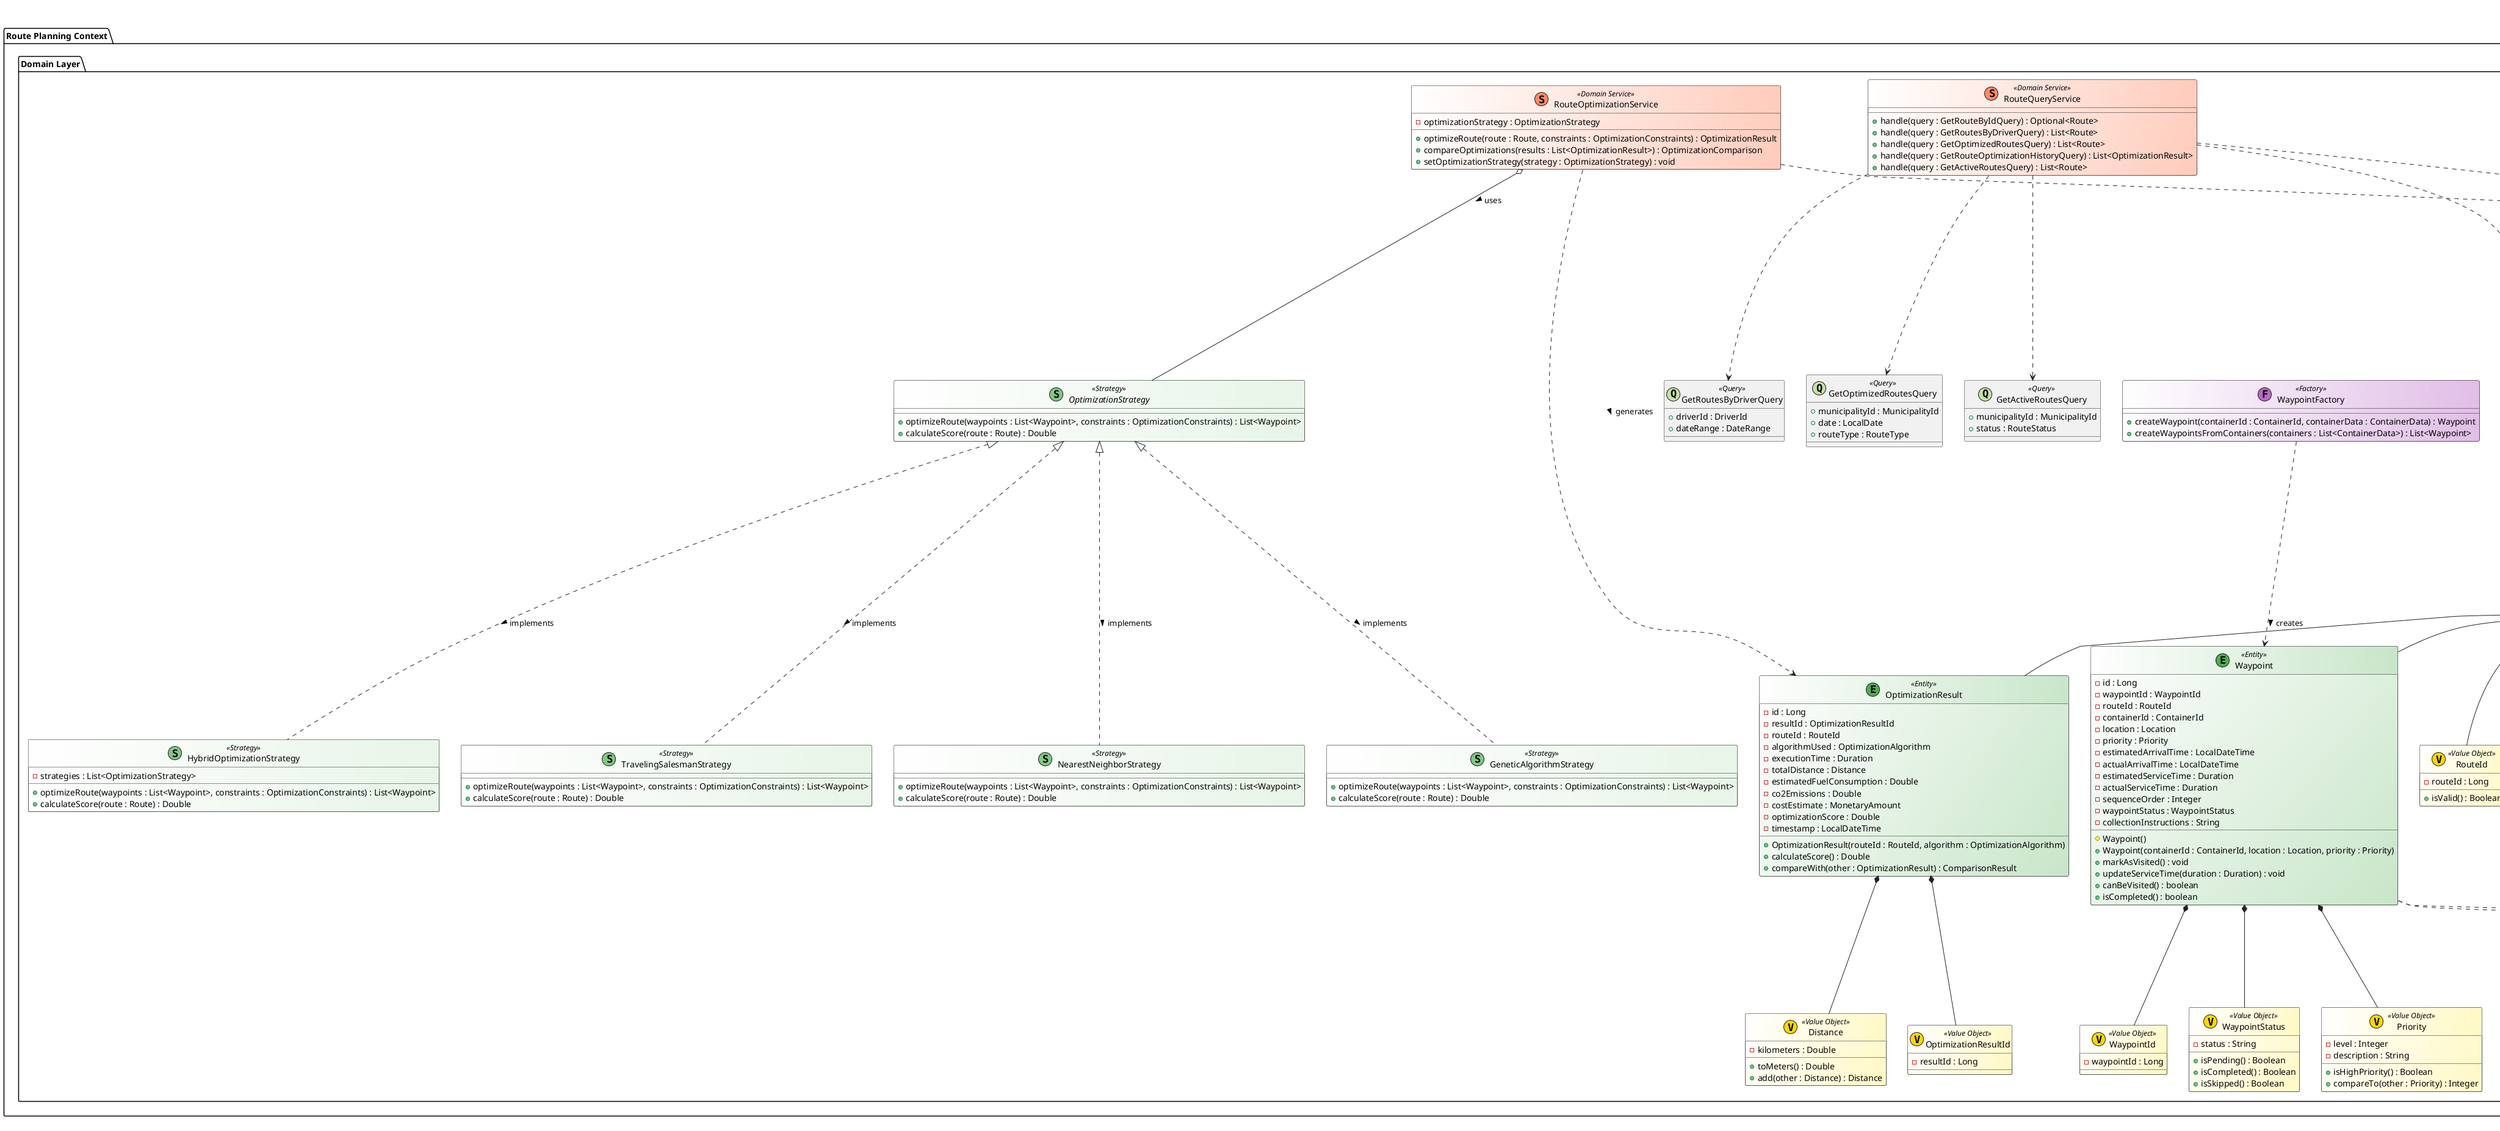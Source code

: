 @startuml Route Planning: Domain Layer Class Diagram

title Route Planning: Domain Layer Class Diagram

skinparam class {
    BackgroundColor<<Aggregate Root>> #FFFFFF/B3E5FC
    BackgroundColor<<Entity>> #FFFFFF/C8E6C9
    BackgroundColor<<Value Object>> #FFFFFF/FFF9C4
    BackgroundColor<<Domain Service>> #FFFFFF/FFCCBC
    BackgroundColor<<Factory>> #FFFFFF/E1BEE7
    BackgroundColor<<Strategy>> #FFFFFF/E8F5E8
    BackgroundColor<<State>> #FFFFFF/FFF3E0
    BorderColor #212121
    ArrowColor #212121
    FontSize 14
}

package "Route Planning Context" {
    package "Domain Layer" {
        ' ===================== AGGREGATES =====================
        class "Route" <<(A, #27D3F5) Aggregate Root>> {
            - id : Long
            - routeId : RouteId
            - name : String
            - municipalityId : MunicipalityId
            - driverId : DriverId
            - vehicleId : VehicleId
            - routeType : RouteType
            - status : RouteStatus
            - scheduledDate : LocalDateTime
            - startTime : LocalDateTime
            - endTime : LocalDateTime
            - waypoints : List<Waypoint>
            - estimatedDuration : Duration
            - actualDuration : Duration
            - totalDistance : Distance
            - optimizationMetrics : OptimizationMetrics
            - version : Long

            # Route()
            + Route(name : String, municipalityId : MunicipalityId, routeType : RouteType)
            + Route(command : CreateRouteCommand)
            + addWaypoint(waypoint : Waypoint) : void
            + removeWaypoint(waypointId : WaypointId) : void
            + startExecution() : void
            + completeExecution() : void
            + updateProgress(currentLocation : Location) : void
            + optimizeWaypoints(strategy : OptimizationStrategy) : void
            + calculateEstimatedDuration() : Duration
            + isExecutable() : boolean
            + canBeModified() : boolean
        }

        class "Waypoint" <<(E, #4CAF50) Entity>> {
            - id : Long
            - waypointId : WaypointId
            - routeId : RouteId
            - containerId : ContainerId
            - location : Location
            - priority : Priority
            - estimatedArrivalTime : LocalDateTime
            - actualArrivalTime : LocalDateTime
            - estimatedServiceTime : Duration
            - actualServiceTime : Duration
            - sequenceOrder : Integer
            - waypointStatus : WaypointStatus
            - collectionInstructions : String

            # Waypoint()
            + Waypoint(containerId : ContainerId, location : Location, priority : Priority)
            + markAsVisited() : void
            + updateServiceTime(duration : Duration) : void
            + canBeVisited() : boolean
            + isCompleted() : boolean
        }

        class "OptimizationResult" <<(E, #4CAF50) Entity>> {
            - id : Long
            - resultId : OptimizationResultId
            - routeId : RouteId
            - algorithmUsed : OptimizationAlgorithm
            - executionTime : Duration
            - totalDistance : Distance
            - estimatedFuelConsumption : Double
            - co2Emissions : Double
            - costEstimate : MonetaryAmount
            - optimizationScore : Double
            - timestamp : LocalDateTime

            + OptimizationResult(routeId : RouteId, algorithm : OptimizationAlgorithm)
            + calculateScore() : Double
            + compareWith(other : OptimizationResult) : ComparisonResult
        }

        ' ===================== COMMANDS (CQRS Write Side) =====================
        class "CreateRouteCommand" <<(C, #BA68C8) Command>> {
            + name : String
            + municipalityId : MunicipalityId
            + driverId : DriverId
            + vehicleId : VehicleId
            + routeType : RouteType
            + scheduledDate : LocalDateTime
            + containerIds : List<ContainerId>
        }

        class "OptimizeRouteCommand" <<(C, #BA68C8) Command>> {
            + routeId : RouteId
            + optimizationAlgorithm : OptimizationAlgorithm
            + includeTrafficData : Boolean
            + includeWeatherData : Boolean
            + priorityWeights : PriorityWeights
        }

        class "StartRouteExecutionCommand" <<(C, #BA68C8) Command>> {
            + routeId : RouteId
            + driverId : DriverId
            + startLocation : Location
            + startTime : LocalDateTime
        }

        class "UpdateRouteProgressCommand" <<(C, #BA68C8) Command>> {
            + routeId : RouteId
            + currentLocation : Location
            + completedWaypointId : WaypointId
            + timestamp : LocalDateTime
        }

        class "CompleteRouteCommand" <<(C, #BA68C8) Command>> {
            + routeId : RouteId
            + endLocation : Location
            + endTime : LocalDateTime
            + totalCollectedVolume : Double
        }

        ' ===================== QUERIES (CQRS Read Side) =====================
        class "GetRouteByIdQuery" <<(Q, #C5E1A5) Query>> {
            + routeId : Long
        }

        class "GetRoutesByDriverQuery" <<(Q, #C5E1A5) Query>> {
            + driverId : DriverId
            + dateRange : DateRange
        }

        class "GetOptimizedRoutesQuery" <<(Q, #C5E1A5) Query>> {
            + municipalityId : MunicipalityId
            + date : LocalDate
            + routeType : RouteType
        }

        class "GetRouteOptimizationHistoryQuery" <<(Q, #C5E1A5) Query>> {
            + routeId : RouteId
            + algorithmType : OptimizationAlgorithm
        }

        class "GetActiveRoutesQuery" <<(Q, #C5E1A5) Query>> {
            + municipalityId : MunicipalityId
            + status : RouteStatus
        }

        ' ===================== DOMAIN EVENTS =====================
        class "RouteOptimizationCompletedEvent" <<(E, #FFB74D) Domain Event>> {
            + source : Object
            + routeId : Long
            + optimizationScore : Double
            + totalDistance : Double
            + estimatedDuration : Duration
            + timestamp : LocalDateTime
        }

        class "RouteExecutionStartedEvent" <<(E, #FFB74D) Domain Event>> {
            + source : Object
            + routeId : Long
            + driverId : Long
            + startTime : LocalDateTime
            + estimatedCompletionTime : LocalDateTime
        }

        class "WaypointCompletedEvent" <<(E, #FFB74D) Domain Event>> {
            + source : Object
            + routeId : Long
            + waypointId : Long
            + containerId : Long
            + completionTime : LocalDateTime
            + serviceTime : Duration
        }

        class "RouteDeviationDetectedEvent" <<(E, #FFB74D) Domain Event>> {
            + source : Object
            + routeId : Long
            + currentLocation : Location
            + expectedLocation : Location
            + deviationDistance : Double
            + timestamp : LocalDateTime
        }

        ' ===================== VALUE OBJECTS (LOCAL) =====================
        class "RouteId" <<(V, #FFD700) Value Object>> {
            - routeId : Long
            + isValid() : Boolean
        }

        class "WaypointId" <<(V, #FFD700) Value Object>> {
            - waypointId : Long
        }

        class "OptimizationResultId" <<(V, #FFD700) Value Object>> {
            - resultId : Long
        }

        class "RouteStatus" <<(V, #FFD700) Value Object>> {
            - status : String
            - lastStatusChange : LocalDateTime
            + isExecutable() : Boolean
            + canTransitionTo(newStatus : String) : Boolean
        }

        class "WaypointStatus" <<(V, #FFD700) Value Object>> {
            - status : String
            + isPending() : Boolean
            + isCompleted() : Boolean
            + isSkipped() : Boolean
        }

        class "Priority" <<(V, #FFD700) Value Object>> {
            - level : Integer
            - description : String
            + isHighPriority() : Boolean
            + compareTo(other : Priority) : Integer
        }

        class "Distance" <<(V, #FFD700) Value Object>> {
            - kilometers : Double
            + toMeters() : Double
            + add(other : Distance) : Distance
        }

        class "OptimizationMetrics" <<(V, #FFD700) Value Object>> {
            - totalDistance : Distance
            - estimatedFuelCost : MonetaryAmount
            - co2Emissions : Double
            - timeEfficiency : Double
            + calculateOverallScore() : Double
        }

        ' ===================== FACTORIES (Creational Pattern) =====================
        class "RouteFactory" <<(F, #BA68C8) Factory>> {
            + createRoute(command : CreateRouteCommand) : Route
            + createEmergencyRoute(containers : List<ContainerId>, priority : Priority) : Route
            + createOptimizedRoute(containers : List<ContainerId>, strategy : OptimizationStrategy) : Route
        }

        class "WaypointFactory" <<(F, #BA68C8) Factory>> {
            + createWaypoint(containerId : ContainerId, containerData : ContainerData) : Waypoint
            + createWaypointsFromContainers(containers : List<ContainerData>) : List<Waypoint>
        }

        ' ===================== STRATEGIES (Behavioral Pattern) =====================
        interface "OptimizationStrategy" <<(S, #81C784) Strategy>> {
            + optimizeRoute(waypoints : List<Waypoint>, constraints : OptimizationConstraints) : List<Waypoint>
            + calculateScore(route : Route) : Double
        }

        class "TravelingSalesmanStrategy" <<(S, #81C784) Strategy>> {
            + optimizeRoute(waypoints : List<Waypoint>, constraints : OptimizationConstraints) : List<Waypoint>
            + calculateScore(route : Route) : Double
        }

        class "NearestNeighborStrategy" <<(S, #81C784) Strategy>> {
            + optimizeRoute(waypoints : List<Waypoint>, constraints : OptimizationConstraints) : List<Waypoint>
            + calculateScore(route : Route) : Double
        }

        class "GeneticAlgorithmStrategy" <<(S, #81C784) Strategy>> {
            + optimizeRoute(waypoints : List<Waypoint>, constraints : OptimizationConstraints) : List<Waypoint>
            + calculateScore(route : Route) : Double
        }

        class "HybridOptimizationStrategy" <<(S, #81C784) Strategy>> {
            - strategies : List<OptimizationStrategy>
            + optimizeRoute(waypoints : List<Waypoint>, constraints : OptimizationConstraints) : List<Waypoint>
            + calculateScore(route : Route) : Double
        }

        ' ===================== STATE PATTERN =====================
        interface "RouteState" <<(S, #FFB74D) State>> {
            + canStartExecution() : Boolean
            + canModify() : Boolean
            + canOptimize() : Boolean
            + getAvailableActions() : List<RouteAction>
        }

        class "DraftRouteState" <<(S, #FFB74D) State>> {
            + canStartExecution() : Boolean
            + canModify() : Boolean
            + canOptimize() : Boolean
        }

        class "OptimizedRouteState" <<(S, #FFB74D) State>> {
            + canStartExecution() : Boolean
            + canModify() : Boolean
            + canOptimize() : Boolean
        }

        class "ExecutingRouteState" <<(S, #FFB74D) State>> {
            + canStartExecution() : Boolean
            + canModify() : Boolean
            + canOptimize() : Boolean
        }

        class "CompletedRouteState" <<(S, #FFB74D) State>> {
            + canStartExecution() : Boolean
            + canModify() : Boolean
            + canOptimize() : Boolean
        }

        ' ===================== DOMAIN SERVICES =====================
        class "RouteCommandService" <<(S, #FF8A65) Domain Service>> {
            + handle(command : CreateRouteCommand) : Optional<Route>
            + handle(command : OptimizeRouteCommand) : Optional<OptimizationResult>
            + handle(command : StartRouteExecutionCommand) : void
            + handle(command : UpdateRouteProgressCommand) : void
            + handle(command : CompleteRouteCommand) : void
        }

        class "RouteQueryService" <<(S, #FF8A65) Domain Service>> {
            + handle(query : GetRouteByIdQuery) : Optional<Route>
            + handle(query : GetRoutesByDriverQuery) : List<Route>
            + handle(query : GetOptimizedRoutesQuery) : List<Route>
            + handle(query : GetRouteOptimizationHistoryQuery) : List<OptimizationResult>
            + handle(query : GetActiveRoutesQuery) : List<Route>
        }

        class "RouteOptimizationService" <<(S, #FF8A65) Domain Service>> {
            - optimizationStrategy : OptimizationStrategy
            + optimizeRoute(route : Route, constraints : OptimizationConstraints) : OptimizationResult
            + compareOptimizations(results : List<OptimizationResult>) : OptimizationComparison
            + setOptimizationStrategy(strategy : OptimizationStrategy) : void
        }

        class "RouteValidationService" <<(S, #FF8A65) Domain Service>> {
            + validateRoute(route : Route) : ValidationResult
            + validateWaypoint(waypoint : Waypoint) : ValidationResult
            + checkTimeConstraints(route : Route) : List<TimeConstraintViolation>
            + checkVehicleCapacity(route : Route, vehicle : Vehicle) : Boolean
        }
    }
}

package "Shared Kernel" {
    package "Domain Layer" {
        class "Location" <<(V, #FFD700) Value Object>> {
            - latitude : Double
            - longitude : Double
            - address : String
            - district : String
            + distanceTo(other : Location) : Double
            + isWithinRadius(center : Location, radius : Double) : Boolean
        }

        class "MunicipalityId" <<(V, #FFD700) Value Object>> {
            - municipalityId : Long
        }

        class "DriverId" <<(V, #FFD700) Value Object>> {
            - driverId : Long
        }

        class "VehicleId" <<(V, #FFD700) Value Object>> {
            - vehicleId : Long
        }

        class "ContainerId" <<(V, #FFD700) Value Object>> {
            - containerId : Long
        }

        class "RouteType" <<(V, #FFD700) Value Object>> {
            - type : String
            + isRegularCollection() : Boolean
            + isEmergencyCollection() : Boolean
            + isSpecialWaste() : Boolean
        }

        class "ValidationResult" <<(V, #FFD700) Value Object>> {
            - isValid : Boolean
            - errors : List<String>
            - warnings : List<String>
            + hasErrors() : Boolean
            + hasWarnings() : Boolean
        }

        class "MonetaryAmount" <<(V, #FFD700) Value Object>> {
            - amount : BigDecimal
            - currency : String
            + add(other : MonetaryAmount) : MonetaryAmount
            + multiply(factor : Double) : MonetaryAmount
        }

        class "DateRange" <<(V, #FFD700) Value Object>> {
            - startDate : LocalDate
            - endDate : LocalDate
            + contains(date : LocalDate) : Boolean
            + getDays() : Long
        }
    }
}

' ===================== RELATIONSHIPS =====================

' --- Aggregate Root Compositions ---
Route *-- RouteId
Route *-- RouteStatus
Route *-- OptimizationMetrics
Route o-- Waypoint
Route o-- OptimizationResult

' --- Entity Compositions ---
Waypoint *-- WaypointId
Waypoint *-- Priority
Waypoint *-- WaypointStatus
OptimizationResult *-- OptimizationResultId
OptimizationResult *-- Distance

' --- Shared Kernel Usage ---
Route ..> Location : uses >
Route ..> MunicipalityId : belongs to >
Route ..> DriverId : assigned to >
Route ..> VehicleId : uses >
Route ..> RouteType : categorized as >
Waypoint ..> ContainerId : references >
Waypoint ..> Location : located at >

' --- Factory Relationships ---
RouteFactory ..> Route : creates >
RouteFactory ..> CreateRouteCommand : uses >
WaypointFactory ..> Waypoint : creates >

' --- Strategy Relationships ---
OptimizationStrategy <|.. TravelingSalesmanStrategy : implements >
OptimizationStrategy <|.. NearestNeighborStrategy : implements >
OptimizationStrategy <|.. GeneticAlgorithmStrategy : implements >
OptimizationStrategy <|.. HybridOptimizationStrategy : implements >
RouteOptimizationService o-- OptimizationStrategy : uses >

' --- State Relationships ---
RouteState <|.. DraftRouteState : implements >
RouteState <|.. OptimizedRouteState : implements >
RouteState <|.. ExecutingRouteState : implements >
RouteState <|.. CompletedRouteState : implements >
Route o-- RouteState : has current state >

' --- Command/Query Services ---
RouteCommandService ..> Route : manages >
RouteCommandService ..> CreateRouteCommand
RouteCommandService ..> OptimizeRouteCommand
RouteCommandService ..> StartRouteExecutionCommand
RouteCommandService ..> UpdateRouteProgressCommand
RouteCommandService ..> CompleteRouteCommand

RouteQueryService ..> Route : queries >
RouteQueryService ..> GetRouteByIdQuery
RouteQueryService ..> GetRoutesByDriverQuery
RouteQueryService ..> GetOptimizedRoutesQuery
RouteQueryService ..> GetActiveRoutesQuery

RouteOptimizationService ..> Route : optimizes >
RouteOptimizationService ..> OptimizationResult : generates >

RouteValidationService ..> Route : validates >
RouteValidationService ..> ValidationResult : returns >

' --- Domain Events ---
Route ..> RouteOptimizationCompletedEvent : publishes >
Route ..> RouteExecutionStartedEvent : publishes >
Route ..> WaypointCompletedEvent : publishes >
Route ..> RouteDeviationDetectedEvent : publishes >

@enduml